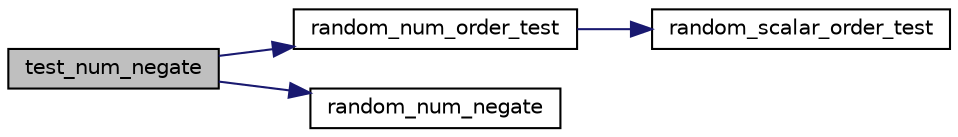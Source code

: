 digraph "test_num_negate"
{
  edge [fontname="Helvetica",fontsize="10",labelfontname="Helvetica",labelfontsize="10"];
  node [fontname="Helvetica",fontsize="10",shape=record];
  rankdir="LR";
  Node228 [label="test_num_negate",height=0.2,width=0.4,color="black", fillcolor="grey75", style="filled", fontcolor="black"];
  Node228 -> Node229 [color="midnightblue",fontsize="10",style="solid",fontname="Helvetica"];
  Node229 [label="random_num_order_test",height=0.2,width=0.4,color="black", fillcolor="white", style="filled",URL="$d5/d7f/tests_8c.html#ae0a527e6943a8aeeb762d6d386930148"];
  Node229 -> Node230 [color="midnightblue",fontsize="10",style="solid",fontname="Helvetica"];
  Node230 [label="random_scalar_order_test",height=0.2,width=0.4,color="black", fillcolor="white", style="filled",URL="$d5/d7f/tests_8c.html#a51e09e6745e0afdb0d596ee0f4b3c3f7"];
  Node228 -> Node231 [color="midnightblue",fontsize="10",style="solid",fontname="Helvetica"];
  Node231 [label="random_num_negate",height=0.2,width=0.4,color="black", fillcolor="white", style="filled",URL="$d5/d7f/tests_8c.html#a4affe0b607e5c6beab553c6668f9ab34"];
}
